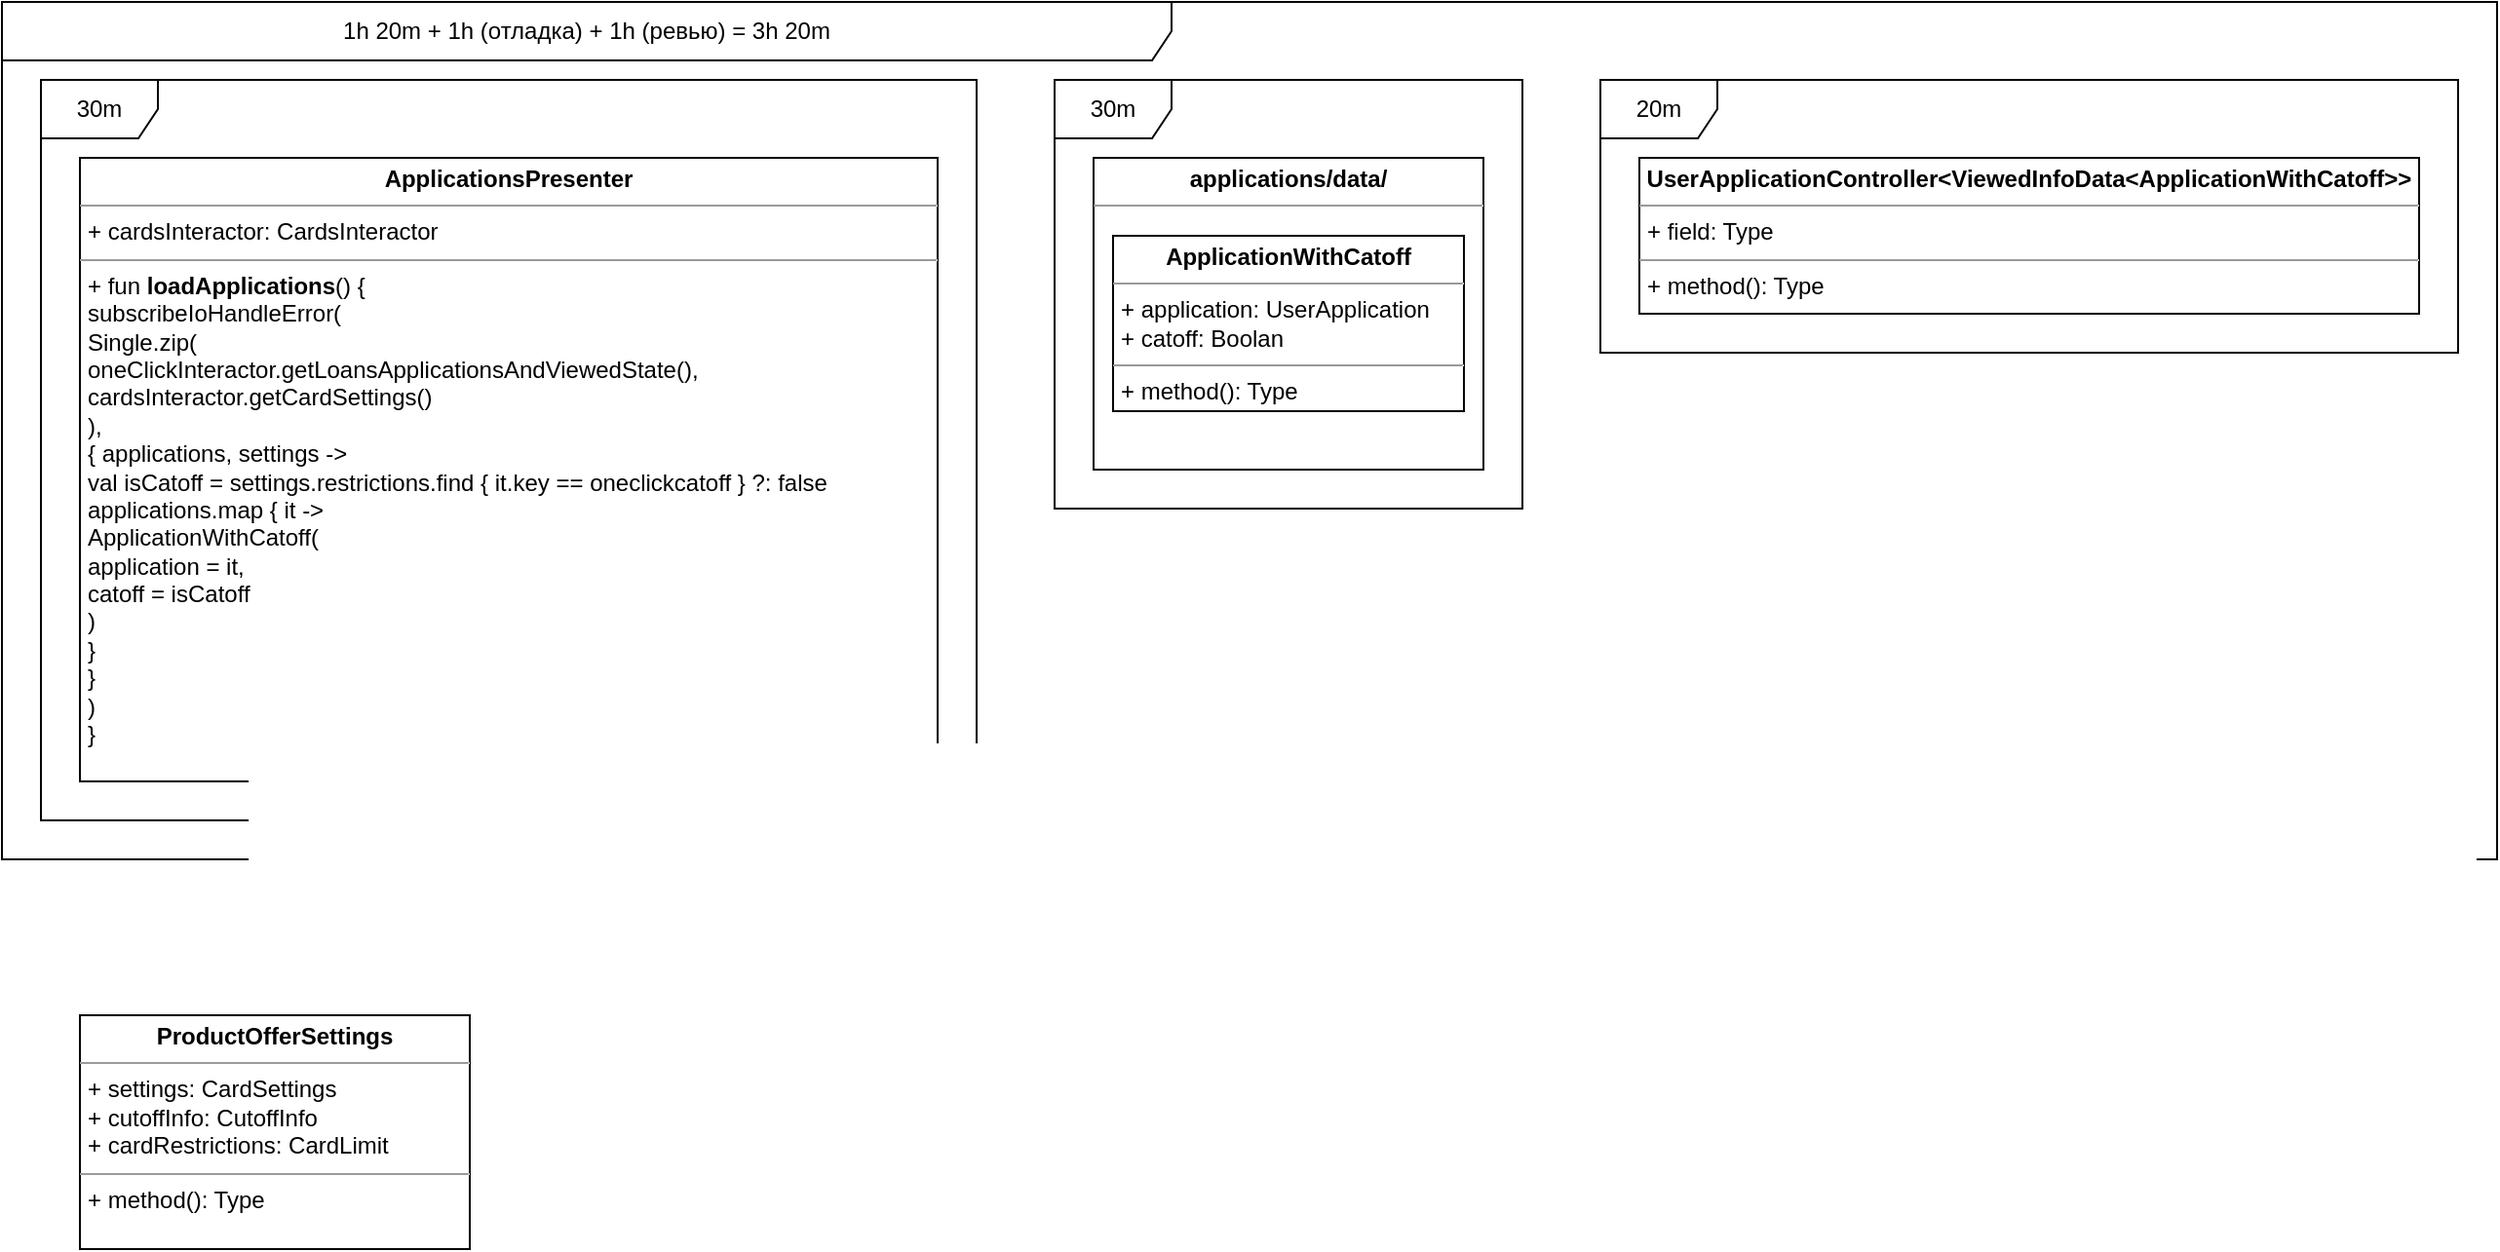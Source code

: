 <mxfile version="17.1.3" type="github">
  <diagram id="Eis_eFVHxR-a4-kXCJjX" name="Page-1">
    <mxGraphModel dx="526" dy="356" grid="1" gridSize="10" guides="1" tooltips="1" connect="1" arrows="1" fold="1" page="1" pageScale="1" pageWidth="827" pageHeight="1169" math="0" shadow="0">
      <root>
        <mxCell id="0" />
        <mxCell id="1" parent="0" />
        <mxCell id="hHCWy-CW16zpLLpsJlLM-5" value="&lt;p style=&quot;margin: 0px ; margin-top: 4px ; text-align: center&quot;&gt;&lt;b&gt;ApplicationsPresenter&lt;/b&gt;&lt;/p&gt;&lt;hr size=&quot;1&quot;&gt;&lt;p style=&quot;margin: 0px ; margin-left: 4px&quot;&gt;+ cardsInteractor: CardsInteractor&lt;br&gt;&lt;/p&gt;&lt;hr size=&quot;1&quot;&gt;&lt;p style=&quot;margin: 0px ; margin-left: 4px&quot;&gt;+ fun &lt;b&gt;loadApplications&lt;/b&gt;() {&lt;/p&gt;&lt;p style=&quot;margin: 0px ; margin-left: 4px&quot;&gt;subscribeIoHandleError(&lt;/p&gt;&lt;p style=&quot;margin: 0px ; margin-left: 4px&quot;&gt;Single.zip(&lt;/p&gt;&lt;p style=&quot;margin: 0px ; margin-left: 4px&quot;&gt;oneClickInteractor.getLoansApplicationsAndViewedState(),&lt;/p&gt;&lt;p style=&quot;margin: 0px ; margin-left: 4px&quot;&gt;cardsInteractor.getCardSettings()&lt;br&gt;&lt;/p&gt;&lt;p style=&quot;margin: 0px ; margin-left: 4px&quot;&gt;),&lt;/p&gt;&lt;p style=&quot;margin: 0px ; margin-left: 4px&quot;&gt;{ applications, settings -&amp;gt;&lt;/p&gt;&lt;p style=&quot;margin: 0px ; margin-left: 4px&quot;&gt;val isCatoff = settings.restrictions.find { it.key == oneclickcatoff } ?: false&lt;br&gt;&lt;/p&gt;&lt;p style=&quot;margin: 0px ; margin-left: 4px&quot;&gt;applications.map { it -&amp;gt;&lt;br&gt;&lt;/p&gt;&lt;p style=&quot;margin: 0px ; margin-left: 4px&quot;&gt;ApplicationWithCatoff(&lt;/p&gt;&lt;p style=&quot;margin: 0px ; margin-left: 4px&quot;&gt;application = it,&lt;/p&gt;&lt;p style=&quot;margin: 0px ; margin-left: 4px&quot;&gt;catoff = isCatoff&lt;/p&gt;&lt;p style=&quot;margin: 0px ; margin-left: 4px&quot;&gt;)&lt;br&gt;&lt;/p&gt;&lt;p style=&quot;margin: 0px ; margin-left: 4px&quot;&gt;}&lt;/p&gt;&lt;p style=&quot;margin: 0px ; margin-left: 4px&quot;&gt;}&lt;br&gt;&lt;/p&gt;&lt;p style=&quot;margin: 0px ; margin-left: 4px&quot;&gt;)&lt;br&gt;&lt;/p&gt;&lt;p style=&quot;margin: 0px ; margin-left: 4px&quot;&gt;}&lt;/p&gt;&lt;p style=&quot;margin: 0px ; margin-left: 4px&quot;&gt;&lt;br&gt;&lt;/p&gt;" style="verticalAlign=top;align=left;overflow=fill;fontSize=12;fontFamily=Helvetica;html=1;" parent="1" vertex="1">
          <mxGeometry x="80" y="80" width="440" height="320" as="geometry" />
        </mxCell>
        <mxCell id="hHCWy-CW16zpLLpsJlLM-6" value="&lt;p style=&quot;margin: 0px ; margin-top: 4px ; text-align: center&quot;&gt;&lt;b&gt;applications/data/&lt;/b&gt;&lt;br&gt;&lt;/p&gt;&lt;hr size=&quot;1&quot;&gt;&lt;div style=&quot;height: 2px&quot;&gt;&lt;/div&gt;" style="verticalAlign=top;align=left;overflow=fill;fontSize=12;fontFamily=Helvetica;html=1;" parent="1" vertex="1">
          <mxGeometry x="600" y="80" width="200" height="160" as="geometry" />
        </mxCell>
        <mxCell id="hHCWy-CW16zpLLpsJlLM-7" value="&lt;p style=&quot;margin: 0px ; margin-top: 4px ; text-align: center&quot;&gt;&lt;b&gt;ApplicationWithCatoff&lt;/b&gt;&lt;/p&gt;&lt;hr size=&quot;1&quot;&gt;&lt;p style=&quot;margin: 0px ; margin-left: 4px&quot;&gt;+ application: UserApplication&lt;/p&gt;&lt;p style=&quot;margin: 0px ; margin-left: 4px&quot;&gt;+ catoff: Boolan&lt;br&gt;&lt;/p&gt;&lt;hr size=&quot;1&quot;&gt;&lt;p style=&quot;margin: 0px ; margin-left: 4px&quot;&gt;+ method(): Type&lt;/p&gt;" style="verticalAlign=top;align=left;overflow=fill;fontSize=12;fontFamily=Helvetica;html=1;" parent="1" vertex="1">
          <mxGeometry x="610" y="120" width="180" height="90" as="geometry" />
        </mxCell>
        <mxCell id="hHCWy-CW16zpLLpsJlLM-8" value="&lt;p style=&quot;margin: 0px ; margin-top: 4px ; text-align: center&quot;&gt;&lt;b&gt;UserApplicationController&amp;lt;ViewedInfoData&amp;lt;ApplicationWithCatoff&amp;gt;&amp;gt;&lt;/b&gt;&lt;/p&gt;&lt;hr size=&quot;1&quot;&gt;&lt;p style=&quot;margin: 0px ; margin-left: 4px&quot;&gt;+ field: Type&lt;/p&gt;&lt;hr size=&quot;1&quot;&gt;&lt;p style=&quot;margin: 0px ; margin-left: 4px&quot;&gt;+ method(): Type&lt;/p&gt;" style="verticalAlign=top;align=left;overflow=fill;fontSize=12;fontFamily=Helvetica;html=1;" parent="1" vertex="1">
          <mxGeometry x="880" y="80" width="400" height="80" as="geometry" />
        </mxCell>
        <mxCell id="hHCWy-CW16zpLLpsJlLM-9" value="30m" style="shape=umlFrame;whiteSpace=wrap;html=1;" parent="1" vertex="1">
          <mxGeometry x="60" y="40" width="480" height="380" as="geometry" />
        </mxCell>
        <mxCell id="hHCWy-CW16zpLLpsJlLM-10" value="30m" style="shape=umlFrame;whiteSpace=wrap;html=1;" parent="1" vertex="1">
          <mxGeometry x="580" y="40" width="240" height="220" as="geometry" />
        </mxCell>
        <mxCell id="hHCWy-CW16zpLLpsJlLM-11" value="20m" style="shape=umlFrame;whiteSpace=wrap;html=1;" parent="1" vertex="1">
          <mxGeometry x="860" y="40" width="440" height="140" as="geometry" />
        </mxCell>
        <mxCell id="hHCWy-CW16zpLLpsJlLM-12" value="1h 20m + 1h (отладка) + 1h (ревью) = 3h 20m" style="shape=umlFrame;whiteSpace=wrap;html=1;width=600;height=30;" parent="1" vertex="1">
          <mxGeometry x="40" width="1280" height="440" as="geometry" />
        </mxCell>
        <mxCell id="XphX5IGGvjIQjmEh3Rdf-1" value="&lt;p style=&quot;margin: 0px ; margin-top: 4px ; text-align: center&quot;&gt;&lt;b&gt;ProductOfferSettings&lt;/b&gt;&lt;/p&gt;&lt;hr size=&quot;1&quot;&gt;&lt;p style=&quot;margin: 0px ; margin-left: 4px&quot;&gt;+ settings: CardSettings&lt;/p&gt;&lt;p style=&quot;margin: 0px ; margin-left: 4px&quot;&gt;+ cutoffInfo: CutoffInfo&lt;/p&gt;&lt;p style=&quot;margin: 0px ; margin-left: 4px&quot;&gt;+ cardRestrictions: CardLimit&lt;br&gt;&lt;/p&gt;&lt;hr size=&quot;1&quot;&gt;&lt;p style=&quot;margin: 0px ; margin-left: 4px&quot;&gt;+ method(): Type&lt;/p&gt;" style="verticalAlign=top;align=left;overflow=fill;fontSize=12;fontFamily=Helvetica;html=1;" vertex="1" parent="1">
          <mxGeometry x="80" y="520" width="200" height="120" as="geometry" />
        </mxCell>
      </root>
    </mxGraphModel>
  </diagram>
</mxfile>
